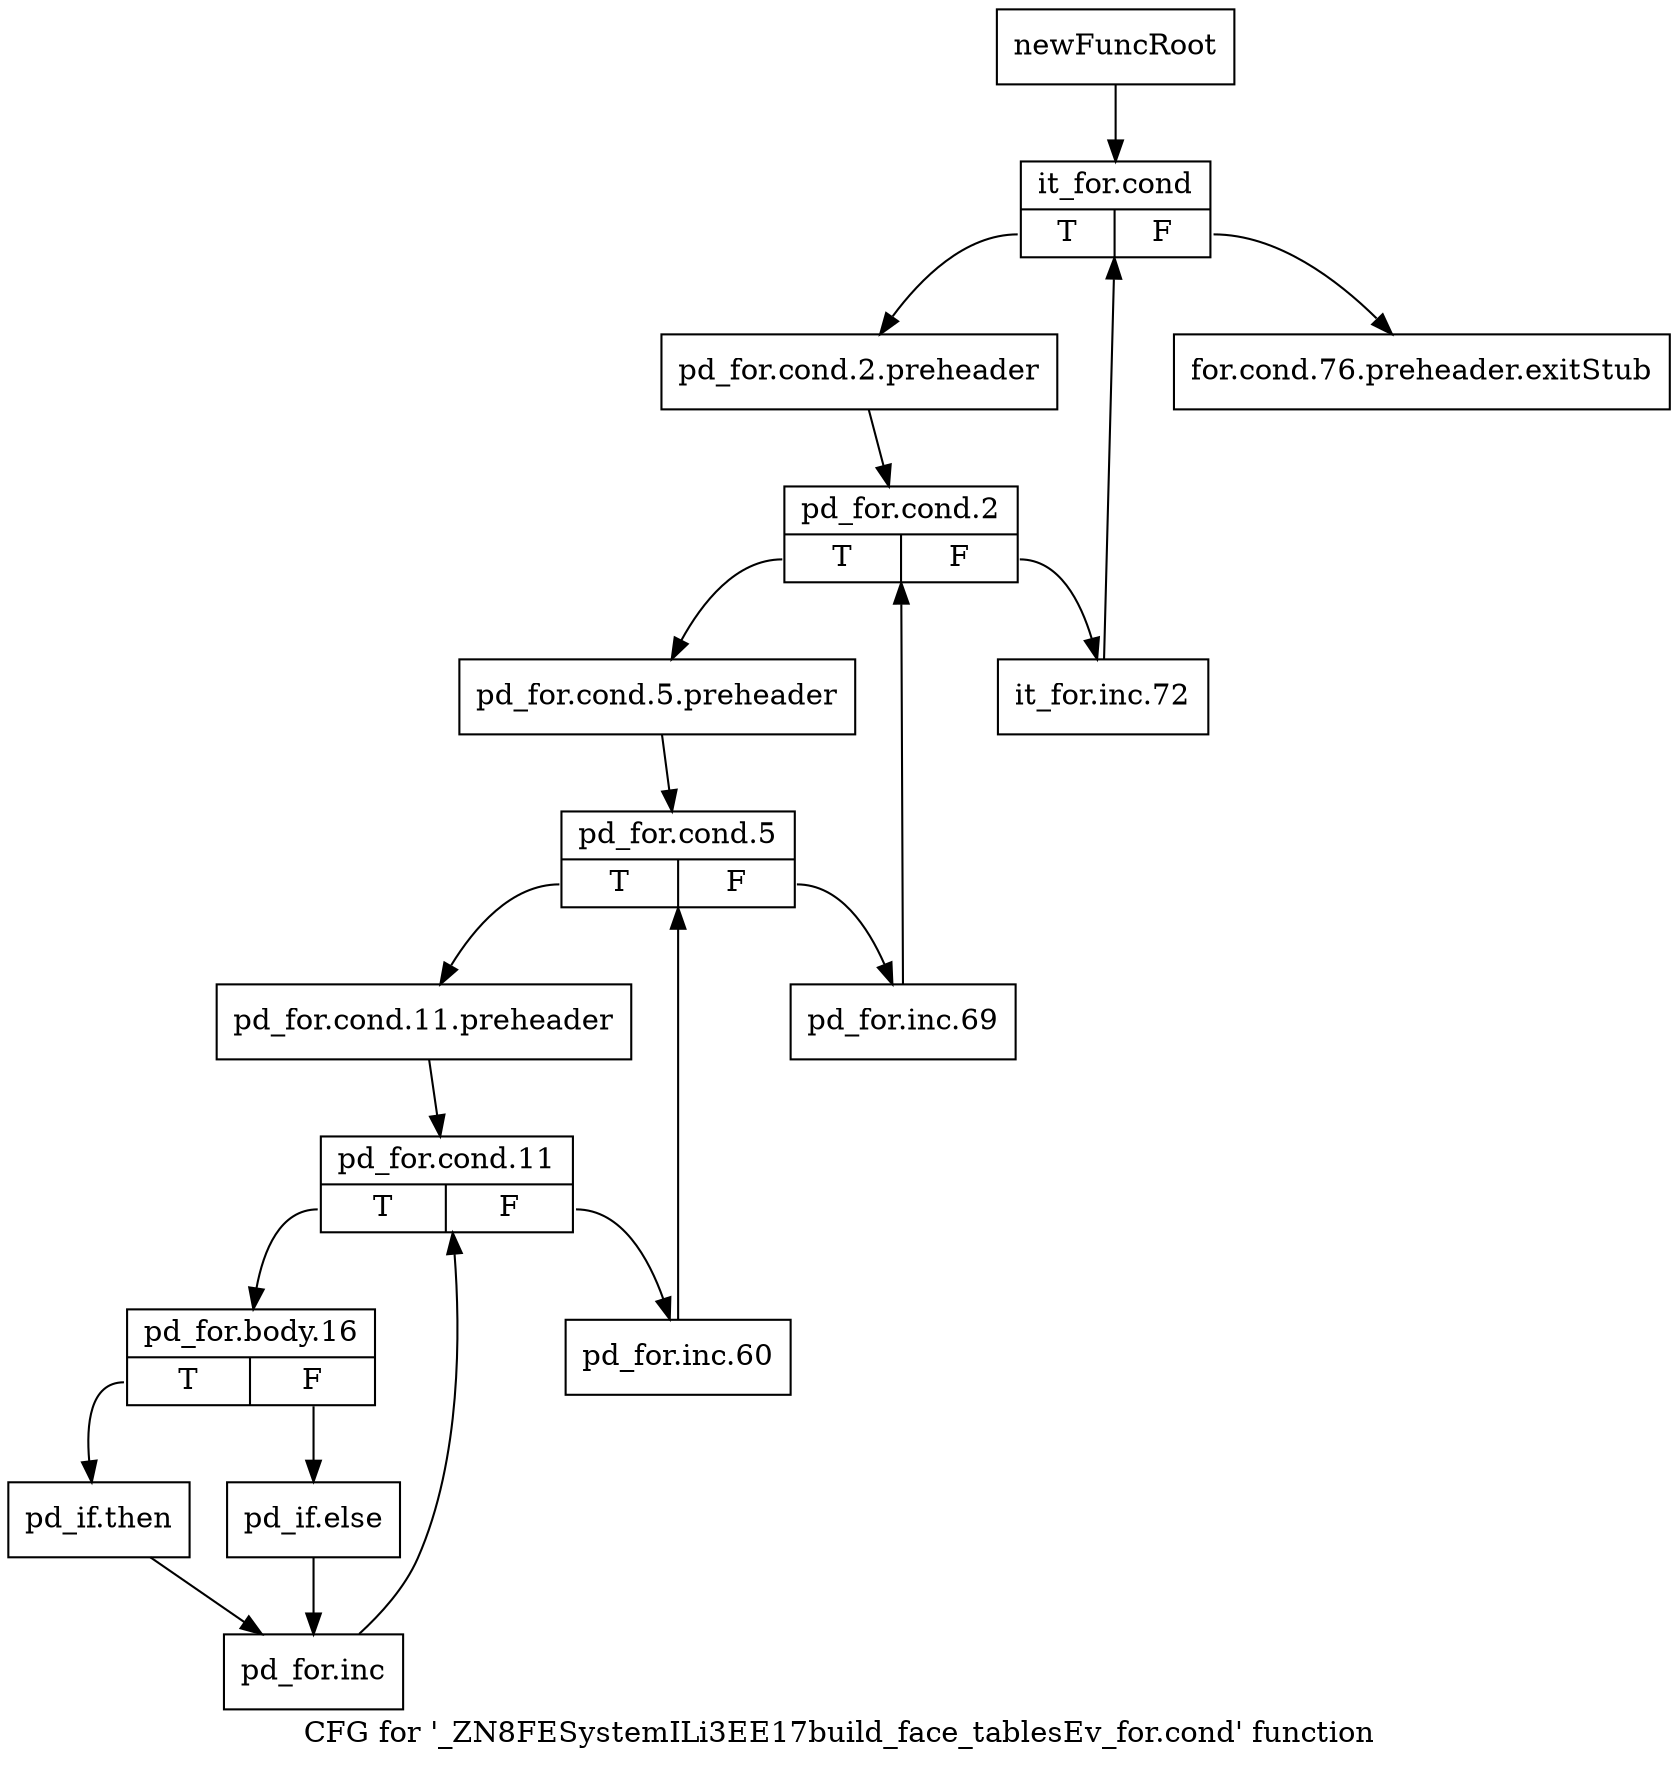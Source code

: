 digraph "CFG for '_ZN8FESystemILi3EE17build_face_tablesEv_for.cond' function" {
	label="CFG for '_ZN8FESystemILi3EE17build_face_tablesEv_for.cond' function";

	Node0x91d9090 [shape=record,label="{newFuncRoot}"];
	Node0x91d9090 -> Node0x91d9130;
	Node0x91d90e0 [shape=record,label="{for.cond.76.preheader.exitStub}"];
	Node0x91d9130 [shape=record,label="{it_for.cond|{<s0>T|<s1>F}}"];
	Node0x91d9130:s0 -> Node0x91d9180;
	Node0x91d9130:s1 -> Node0x91d90e0;
	Node0x91d9180 [shape=record,label="{pd_for.cond.2.preheader}"];
	Node0x91d9180 -> Node0x91d91d0;
	Node0x91d91d0 [shape=record,label="{pd_for.cond.2|{<s0>T|<s1>F}}"];
	Node0x91d91d0:s0 -> Node0x91d9270;
	Node0x91d91d0:s1 -> Node0x91d9220;
	Node0x91d9220 [shape=record,label="{it_for.inc.72}"];
	Node0x91d9220 -> Node0x91d9130;
	Node0x91d9270 [shape=record,label="{pd_for.cond.5.preheader}"];
	Node0x91d9270 -> Node0x91d92c0;
	Node0x91d92c0 [shape=record,label="{pd_for.cond.5|{<s0>T|<s1>F}}"];
	Node0x91d92c0:s0 -> Node0x91d9360;
	Node0x91d92c0:s1 -> Node0x91d9310;
	Node0x91d9310 [shape=record,label="{pd_for.inc.69}"];
	Node0x91d9310 -> Node0x91d91d0;
	Node0x91d9360 [shape=record,label="{pd_for.cond.11.preheader}"];
	Node0x91d9360 -> Node0x91d93b0;
	Node0x91d93b0 [shape=record,label="{pd_for.cond.11|{<s0>T|<s1>F}}"];
	Node0x91d93b0:s0 -> Node0x91d9450;
	Node0x91d93b0:s1 -> Node0x91d9400;
	Node0x91d9400 [shape=record,label="{pd_for.inc.60}"];
	Node0x91d9400 -> Node0x91d92c0;
	Node0x91d9450 [shape=record,label="{pd_for.body.16|{<s0>T|<s1>F}}"];
	Node0x91d9450:s0 -> Node0x91d94f0;
	Node0x91d9450:s1 -> Node0x91d94a0;
	Node0x91d94a0 [shape=record,label="{pd_if.else}"];
	Node0x91d94a0 -> Node0x91d9540;
	Node0x91d94f0 [shape=record,label="{pd_if.then}"];
	Node0x91d94f0 -> Node0x91d9540;
	Node0x91d9540 [shape=record,label="{pd_for.inc}"];
	Node0x91d9540 -> Node0x91d93b0;
}
